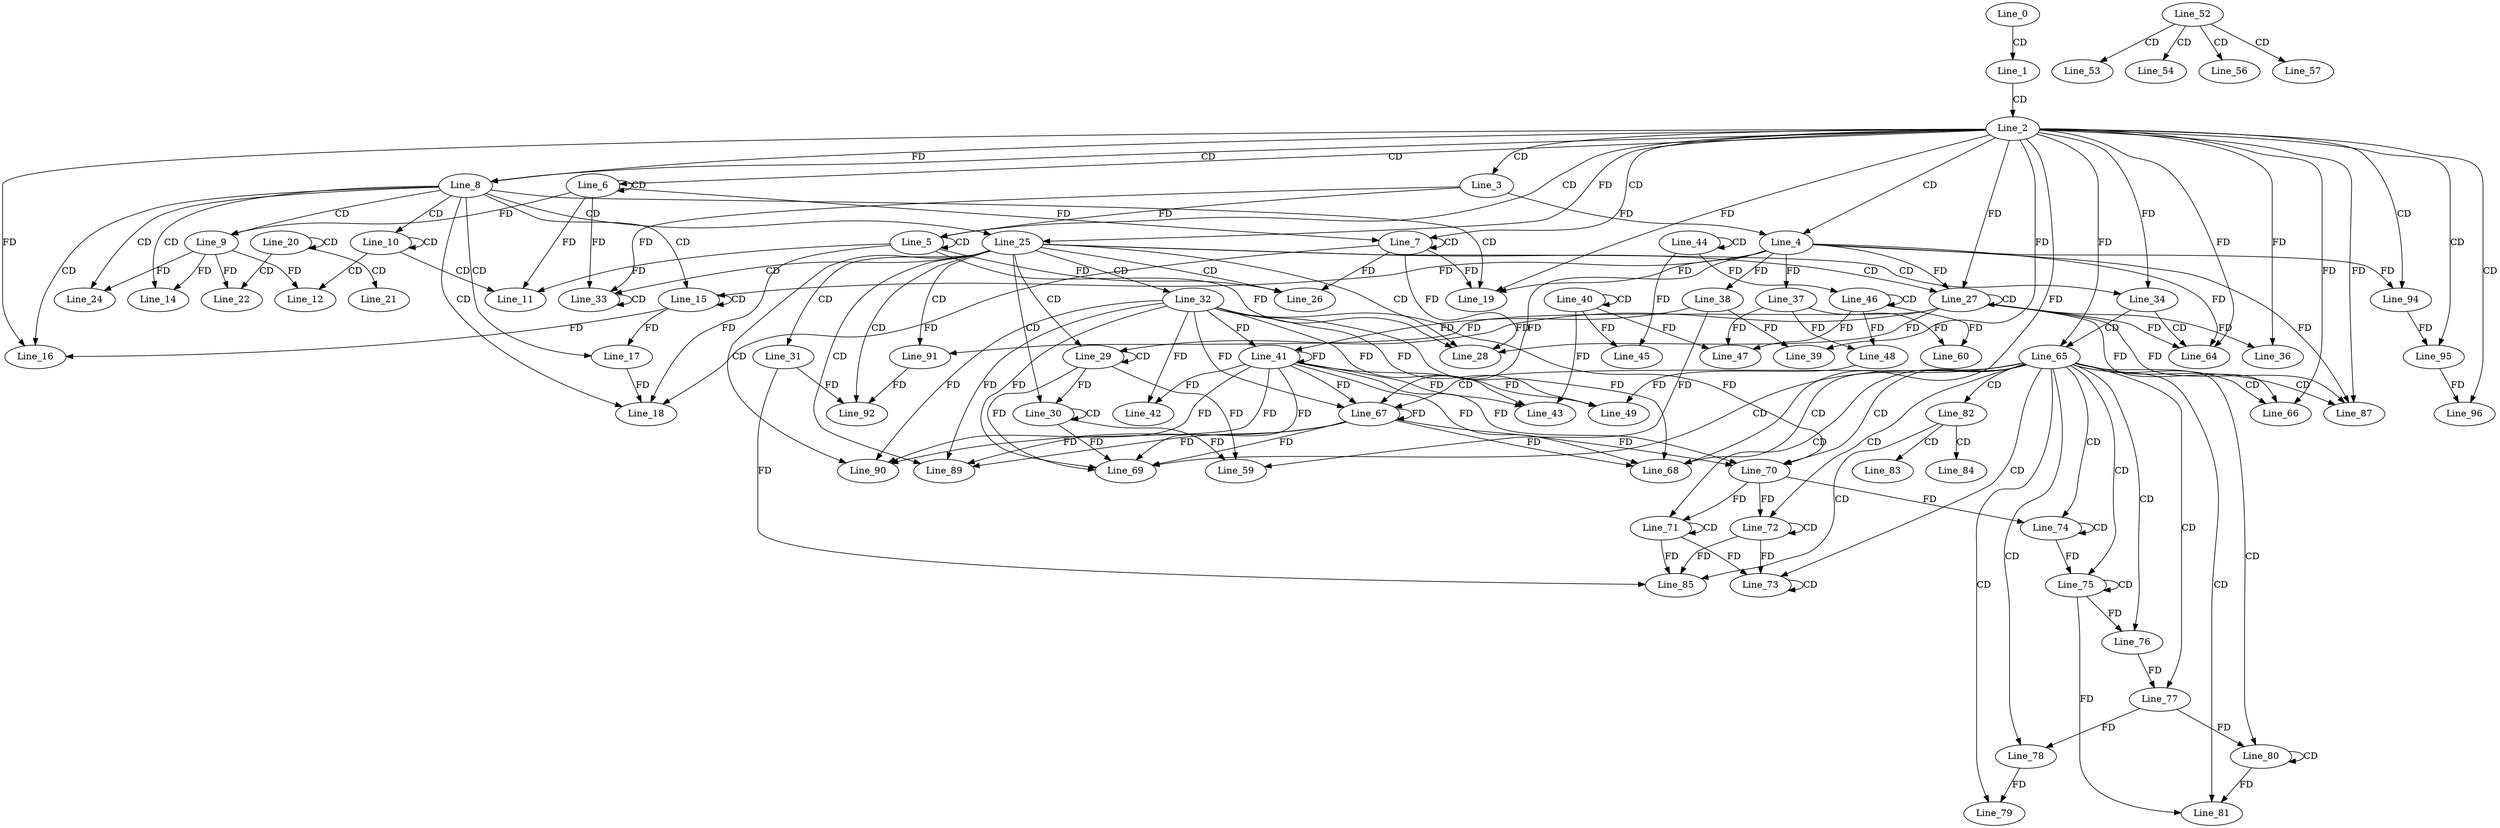 digraph G {
  Line_0;
  Line_1;
  Line_2;
  Line_3;
  Line_4;
  Line_4;
  Line_5;
  Line_5;
  Line_6;
  Line_6;
  Line_7;
  Line_7;
  Line_8;
  Line_8;
  Line_8;
  Line_8;
  Line_9;
  Line_9;
  Line_10;
  Line_10;
  Line_11;
  Line_12;
  Line_14;
  Line_15;
  Line_15;
  Line_16;
  Line_16;
  Line_17;
  Line_17;
  Line_18;
  Line_19;
  Line_20;
  Line_20;
  Line_21;
  Line_22;
  Line_24;
  Line_25;
  Line_25;
  Line_25;
  Line_26;
  Line_27;
  Line_27;
  Line_27;
  Line_28;
  Line_29;
  Line_29;
  Line_30;
  Line_30;
  Line_31;
  Line_32;
  Line_33;
  Line_33;
  Line_34;
  Line_34;
  Line_36;
  Line_36;
  Line_37;
  Line_38;
  Line_38;
  Line_39;
  Line_39;
  Line_40;
  Line_40;
  Line_41;
  Line_41;
  Line_42;
  Line_43;
  Line_44;
  Line_44;
  Line_45;
  Line_45;
  Line_45;
  Line_46;
  Line_46;
  Line_46;
  Line_37;
  Line_47;
  Line_48;
  Line_49;
  Line_48;
  Line_52;
  Line_53;
  Line_54;
  Line_56;
  Line_57;
  Line_59;
  Line_60;
  Line_64;
  Line_65;
  Line_65;
  Line_66;
  Line_66;
  Line_67;
  Line_67;
  Line_68;
  Line_68;
  Line_69;
  Line_69;
  Line_70;
  Line_70;
  Line_71;
  Line_71;
  Line_72;
  Line_72;
  Line_73;
  Line_73;
  Line_74;
  Line_74;
  Line_75;
  Line_75;
  Line_75;
  Line_76;
  Line_76;
  Line_77;
  Line_77;
  Line_78;
  Line_78;
  Line_79;
  Line_80;
  Line_80;
  Line_81;
  Line_82;
  Line_83;
  Line_84;
  Line_85;
  Line_87;
  Line_89;
  Line_90;
  Line_91;
  Line_91;
  Line_92;
  Line_94;
  Line_94;
  Line_95;
  Line_95;
  Line_96;
  Line_0 -> Line_1 [ label="CD" ];
  Line_1 -> Line_2 [ label="CD" ];
  Line_2 -> Line_3 [ label="CD" ];
  Line_2 -> Line_4 [ label="CD" ];
  Line_3 -> Line_4 [ label="FD" ];
  Line_2 -> Line_5 [ label="CD" ];
  Line_5 -> Line_5 [ label="CD" ];
  Line_3 -> Line_5 [ label="FD" ];
  Line_2 -> Line_6 [ label="CD" ];
  Line_6 -> Line_6 [ label="CD" ];
  Line_2 -> Line_7 [ label="CD" ];
  Line_7 -> Line_7 [ label="CD" ];
  Line_6 -> Line_7 [ label="FD" ];
  Line_2 -> Line_8 [ label="CD" ];
  Line_2 -> Line_8 [ label="FD" ];
  Line_8 -> Line_9 [ label="CD" ];
  Line_6 -> Line_9 [ label="FD" ];
  Line_8 -> Line_10 [ label="CD" ];
  Line_10 -> Line_10 [ label="CD" ];
  Line_10 -> Line_11 [ label="CD" ];
  Line_5 -> Line_11 [ label="FD" ];
  Line_6 -> Line_11 [ label="FD" ];
  Line_10 -> Line_12 [ label="CD" ];
  Line_9 -> Line_12 [ label="FD" ];
  Line_8 -> Line_14 [ label="CD" ];
  Line_9 -> Line_14 [ label="FD" ];
  Line_8 -> Line_15 [ label="CD" ];
  Line_15 -> Line_15 [ label="CD" ];
  Line_4 -> Line_15 [ label="FD" ];
  Line_8 -> Line_16 [ label="CD" ];
  Line_15 -> Line_16 [ label="FD" ];
  Line_2 -> Line_16 [ label="FD" ];
  Line_8 -> Line_17 [ label="CD" ];
  Line_15 -> Line_17 [ label="FD" ];
  Line_8 -> Line_18 [ label="CD" ];
  Line_5 -> Line_18 [ label="FD" ];
  Line_7 -> Line_18 [ label="FD" ];
  Line_17 -> Line_18 [ label="FD" ];
  Line_8 -> Line_19 [ label="CD" ];
  Line_4 -> Line_19 [ label="FD" ];
  Line_7 -> Line_19 [ label="FD" ];
  Line_2 -> Line_19 [ label="FD" ];
  Line_20 -> Line_20 [ label="CD" ];
  Line_20 -> Line_21 [ label="CD" ];
  Line_20 -> Line_22 [ label="CD" ];
  Line_9 -> Line_22 [ label="FD" ];
  Line_8 -> Line_24 [ label="CD" ];
  Line_9 -> Line_24 [ label="FD" ];
  Line_8 -> Line_25 [ label="CD" ];
  Line_2 -> Line_25 [ label="FD" ];
  Line_25 -> Line_26 [ label="CD" ];
  Line_5 -> Line_26 [ label="FD" ];
  Line_7 -> Line_26 [ label="FD" ];
  Line_25 -> Line_27 [ label="CD" ];
  Line_27 -> Line_27 [ label="CD" ];
  Line_4 -> Line_27 [ label="FD" ];
  Line_2 -> Line_27 [ label="FD" ];
  Line_25 -> Line_28 [ label="CD" ];
  Line_5 -> Line_28 [ label="FD" ];
  Line_7 -> Line_28 [ label="FD" ];
  Line_27 -> Line_28 [ label="FD" ];
  Line_25 -> Line_29 [ label="CD" ];
  Line_29 -> Line_29 [ label="CD" ];
  Line_27 -> Line_29 [ label="FD" ];
  Line_25 -> Line_30 [ label="CD" ];
  Line_30 -> Line_30 [ label="CD" ];
  Line_29 -> Line_30 [ label="FD" ];
  Line_25 -> Line_31 [ label="CD" ];
  Line_25 -> Line_32 [ label="CD" ];
  Line_25 -> Line_33 [ label="CD" ];
  Line_33 -> Line_33 [ label="CD" ];
  Line_3 -> Line_33 [ label="FD" ];
  Line_6 -> Line_33 [ label="FD" ];
  Line_25 -> Line_34 [ label="CD" ];
  Line_2 -> Line_34 [ label="FD" ];
  Line_27 -> Line_36 [ label="FD" ];
  Line_2 -> Line_36 [ label="FD" ];
  Line_4 -> Line_37 [ label="FD" ];
  Line_4 -> Line_38 [ label="FD" ];
  Line_38 -> Line_39 [ label="FD" ];
  Line_2 -> Line_39 [ label="FD" ];
  Line_40 -> Line_40 [ label="CD" ];
  Line_32 -> Line_41 [ label="FD" ];
  Line_41 -> Line_41 [ label="FD" ];
  Line_38 -> Line_41 [ label="FD" ];
  Line_32 -> Line_42 [ label="FD" ];
  Line_41 -> Line_42 [ label="FD" ];
  Line_32 -> Line_43 [ label="FD" ];
  Line_41 -> Line_43 [ label="FD" ];
  Line_40 -> Line_43 [ label="FD" ];
  Line_44 -> Line_44 [ label="CD" ];
  Line_44 -> Line_45 [ label="FD" ];
  Line_40 -> Line_45 [ label="FD" ];
  Line_46 -> Line_46 [ label="CD" ];
  Line_44 -> Line_46 [ label="FD" ];
  Line_37 -> Line_47 [ label="FD" ];
  Line_46 -> Line_47 [ label="FD" ];
  Line_40 -> Line_47 [ label="FD" ];
  Line_37 -> Line_48 [ label="FD" ];
  Line_46 -> Line_48 [ label="FD" ];
  Line_32 -> Line_49 [ label="FD" ];
  Line_41 -> Line_49 [ label="FD" ];
  Line_48 -> Line_49 [ label="FD" ];
  Line_52 -> Line_53 [ label="CD" ];
  Line_52 -> Line_54 [ label="CD" ];
  Line_52 -> Line_56 [ label="CD" ];
  Line_52 -> Line_57 [ label="CD" ];
  Line_29 -> Line_59 [ label="FD" ];
  Line_30 -> Line_59 [ label="FD" ];
  Line_38 -> Line_59 [ label="FD" ];
  Line_37 -> Line_60 [ label="FD" ];
  Line_46 -> Line_60 [ label="FD" ];
  Line_34 -> Line_64 [ label="CD" ];
  Line_27 -> Line_64 [ label="FD" ];
  Line_2 -> Line_64 [ label="FD" ];
  Line_4 -> Line_64 [ label="FD" ];
  Line_34 -> Line_65 [ label="CD" ];
  Line_2 -> Line_65 [ label="FD" ];
  Line_65 -> Line_66 [ label="CD" ];
  Line_27 -> Line_66 [ label="FD" ];
  Line_2 -> Line_66 [ label="FD" ];
  Line_65 -> Line_67 [ label="CD" ];
  Line_32 -> Line_67 [ label="FD" ];
  Line_41 -> Line_67 [ label="FD" ];
  Line_67 -> Line_67 [ label="FD" ];
  Line_4 -> Line_67 [ label="FD" ];
  Line_65 -> Line_68 [ label="CD" ];
  Line_32 -> Line_68 [ label="FD" ];
  Line_41 -> Line_68 [ label="FD" ];
  Line_67 -> Line_68 [ label="FD" ];
  Line_2 -> Line_68 [ label="FD" ];
  Line_65 -> Line_69 [ label="CD" ];
  Line_29 -> Line_69 [ label="FD" ];
  Line_30 -> Line_69 [ label="FD" ];
  Line_32 -> Line_69 [ label="FD" ];
  Line_41 -> Line_69 [ label="FD" ];
  Line_67 -> Line_69 [ label="FD" ];
  Line_65 -> Line_70 [ label="CD" ];
  Line_32 -> Line_70 [ label="FD" ];
  Line_41 -> Line_70 [ label="FD" ];
  Line_67 -> Line_70 [ label="FD" ];
  Line_65 -> Line_71 [ label="CD" ];
  Line_71 -> Line_71 [ label="CD" ];
  Line_70 -> Line_71 [ label="FD" ];
  Line_65 -> Line_72 [ label="CD" ];
  Line_72 -> Line_72 [ label="CD" ];
  Line_70 -> Line_72 [ label="FD" ];
  Line_65 -> Line_73 [ label="CD" ];
  Line_73 -> Line_73 [ label="CD" ];
  Line_71 -> Line_73 [ label="FD" ];
  Line_72 -> Line_73 [ label="FD" ];
  Line_65 -> Line_74 [ label="CD" ];
  Line_74 -> Line_74 [ label="CD" ];
  Line_70 -> Line_74 [ label="FD" ];
  Line_65 -> Line_75 [ label="CD" ];
  Line_75 -> Line_75 [ label="CD" ];
  Line_74 -> Line_75 [ label="FD" ];
  Line_65 -> Line_76 [ label="CD" ];
  Line_75 -> Line_76 [ label="FD" ];
  Line_65 -> Line_77 [ label="CD" ];
  Line_76 -> Line_77 [ label="FD" ];
  Line_65 -> Line_78 [ label="CD" ];
  Line_77 -> Line_78 [ label="FD" ];
  Line_65 -> Line_79 [ label="CD" ];
  Line_78 -> Line_79 [ label="FD" ];
  Line_65 -> Line_80 [ label="CD" ];
  Line_80 -> Line_80 [ label="CD" ];
  Line_77 -> Line_80 [ label="FD" ];
  Line_65 -> Line_81 [ label="CD" ];
  Line_75 -> Line_81 [ label="FD" ];
  Line_80 -> Line_81 [ label="FD" ];
  Line_65 -> Line_82 [ label="CD" ];
  Line_82 -> Line_83 [ label="CD" ];
  Line_82 -> Line_84 [ label="CD" ];
  Line_82 -> Line_85 [ label="CD" ];
  Line_71 -> Line_85 [ label="FD" ];
  Line_72 -> Line_85 [ label="FD" ];
  Line_31 -> Line_85 [ label="FD" ];
  Line_65 -> Line_87 [ label="CD" ];
  Line_27 -> Line_87 [ label="FD" ];
  Line_2 -> Line_87 [ label="FD" ];
  Line_4 -> Line_87 [ label="FD" ];
  Line_25 -> Line_89 [ label="CD" ];
  Line_32 -> Line_89 [ label="FD" ];
  Line_41 -> Line_89 [ label="FD" ];
  Line_67 -> Line_89 [ label="FD" ];
  Line_25 -> Line_90 [ label="CD" ];
  Line_32 -> Line_90 [ label="FD" ];
  Line_41 -> Line_90 [ label="FD" ];
  Line_67 -> Line_90 [ label="FD" ];
  Line_25 -> Line_91 [ label="CD" ];
  Line_27 -> Line_91 [ label="FD" ];
  Line_25 -> Line_92 [ label="CD" ];
  Line_91 -> Line_92 [ label="FD" ];
  Line_31 -> Line_92 [ label="FD" ];
  Line_2 -> Line_94 [ label="CD" ];
  Line_4 -> Line_94 [ label="FD" ];
  Line_2 -> Line_95 [ label="CD" ];
  Line_94 -> Line_95 [ label="FD" ];
  Line_2 -> Line_96 [ label="CD" ];
  Line_95 -> Line_96 [ label="FD" ];
}
